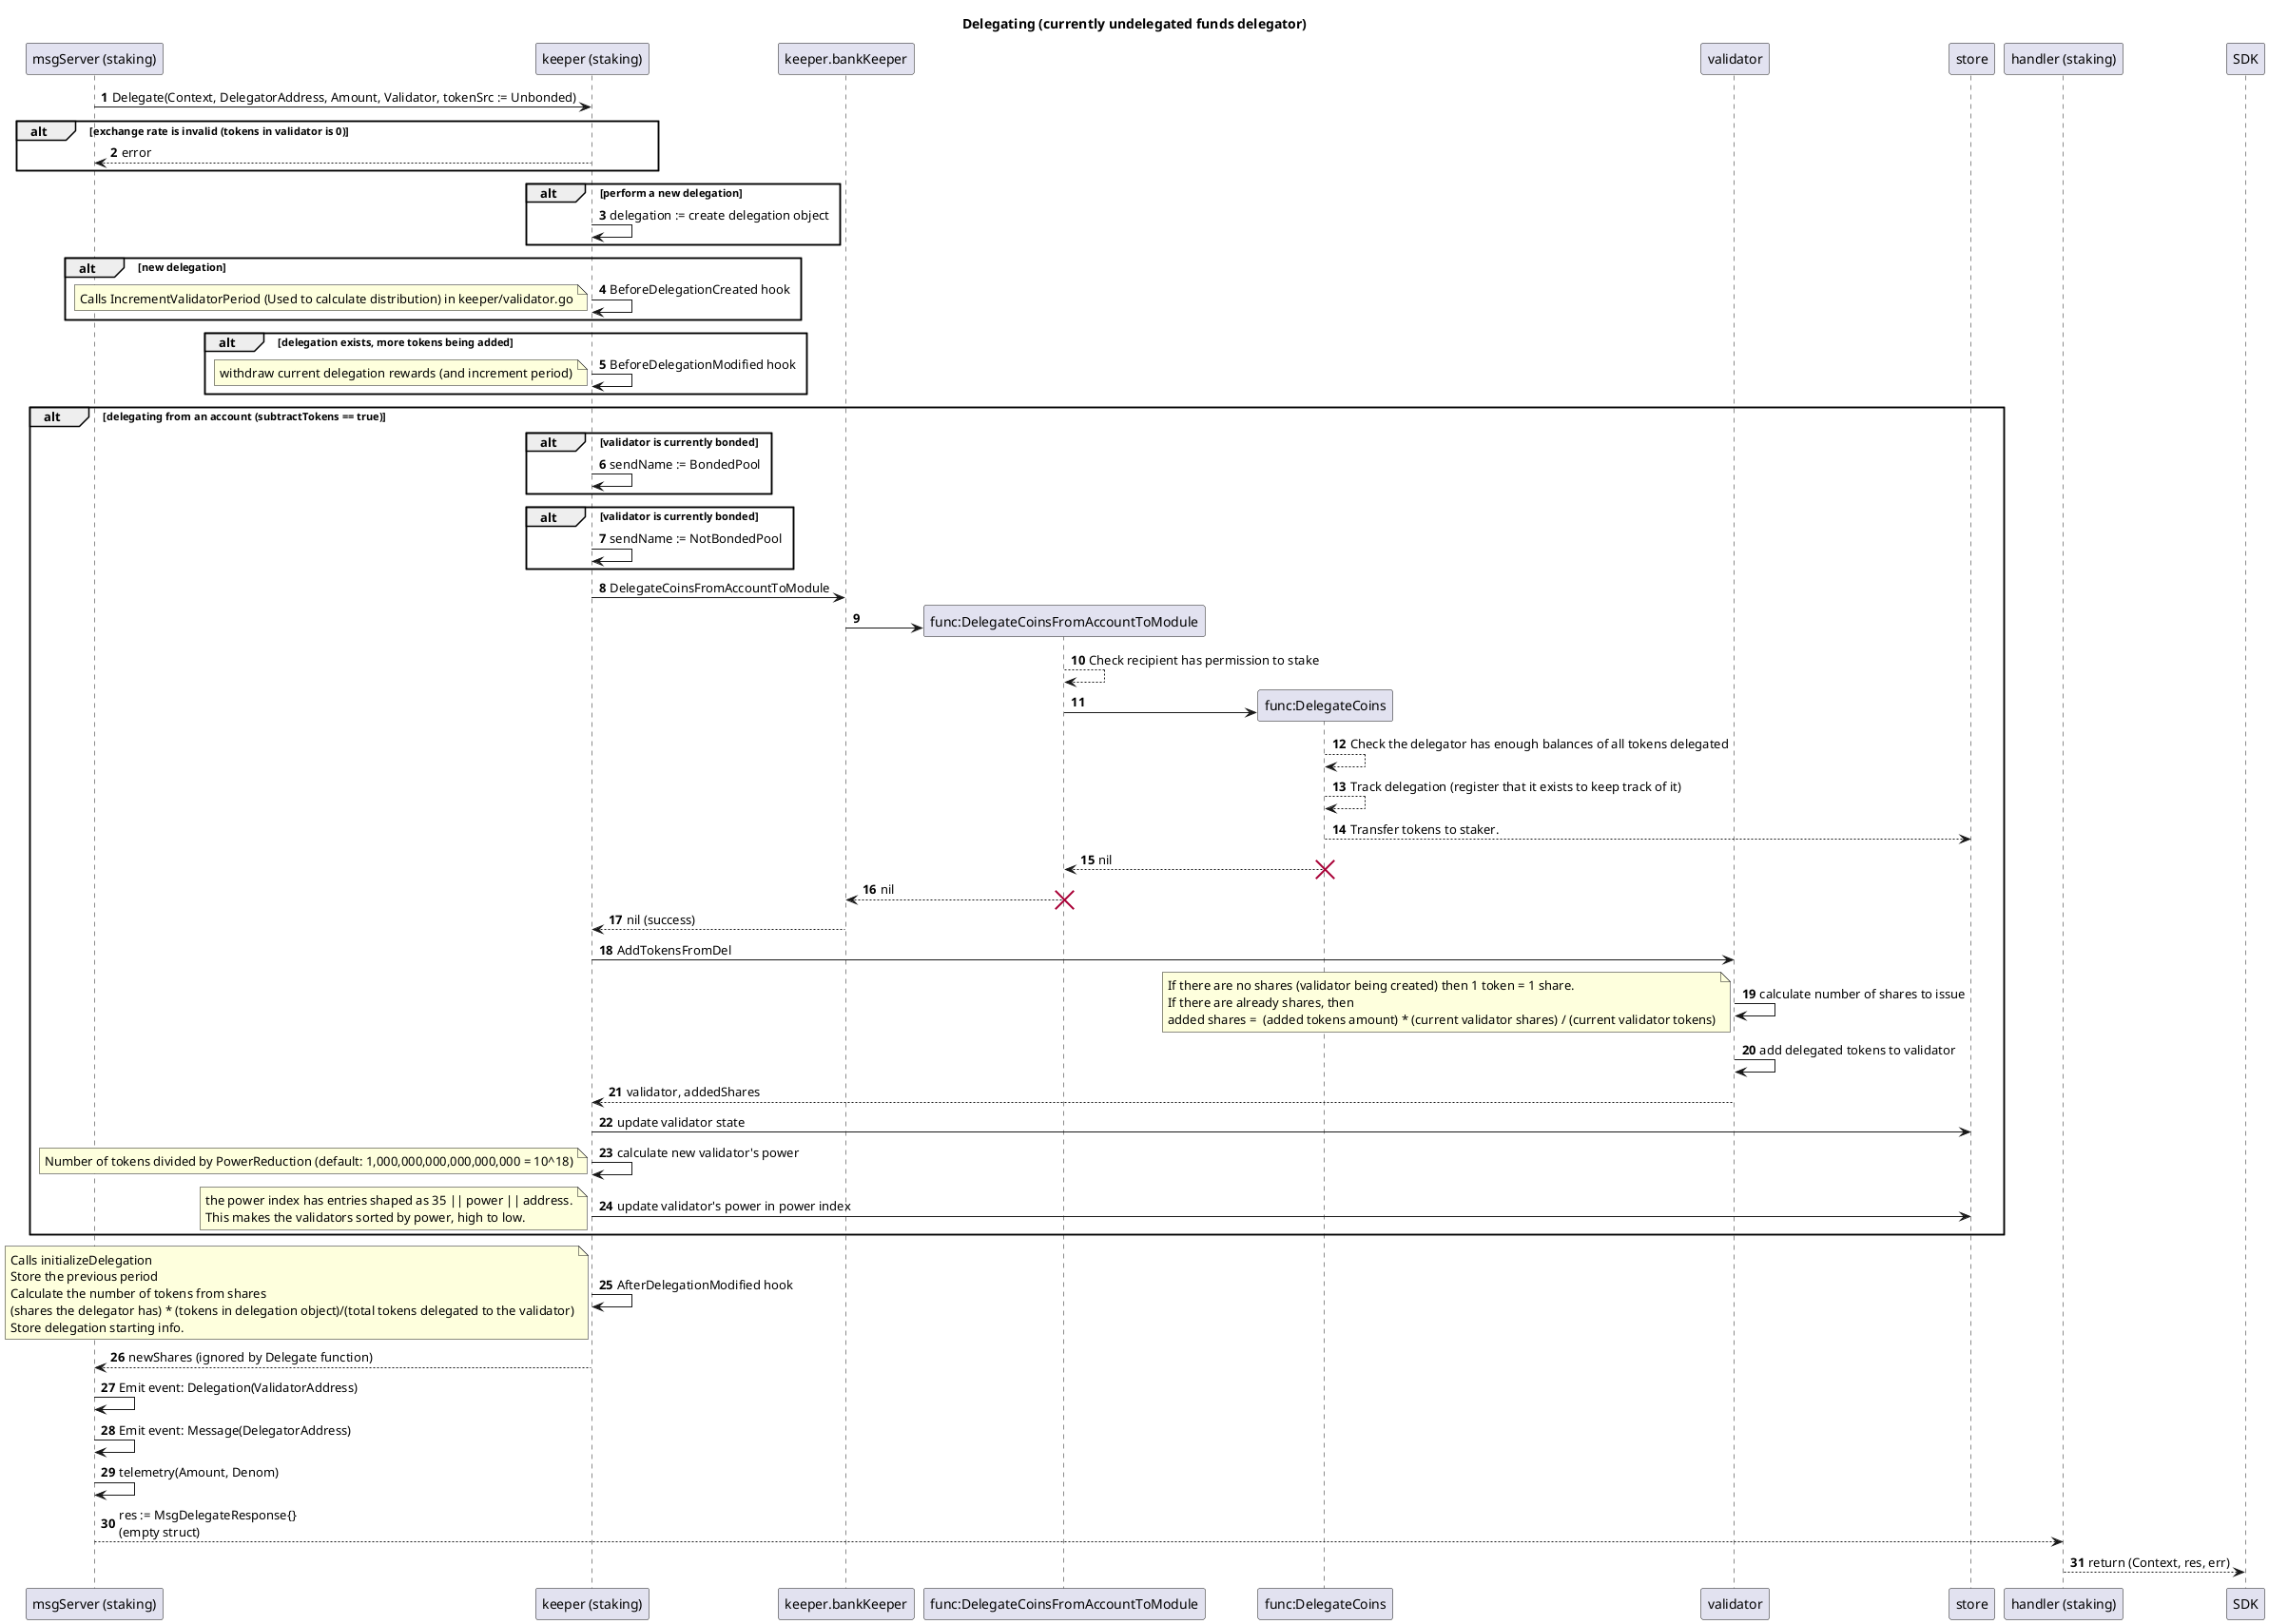 @startuml
'https://plantuml.com/sequence-diagram

title: Delegating (currently undelegated funds delegator)
autonumber

participant "msgServer (staking)"
participant  "keeper (staking)" as keeper
"msgServer (staking)" -> keeper : Delegate(Context, DelegatorAddress, Amount, Validator, tokenSrc := Unbonded)

alt exchange rate is invalid (tokens in validator is 0)
    keeper -->  "msgServer (staking)" : error
end

alt perform a new delegation
    keeper -> keeper : delegation := create delegation object
end

alt new delegation
    keeper -> keeper : BeforeDelegationCreated hook
    note left: Calls IncrementValidatorPeriod (Used to calculate distribution) in keeper/validator.go
end
alt delegation exists, more tokens being added
    keeper -> keeper : BeforeDelegationModified hook
    note left: withdraw current delegation rewards (and increment period)
end

alt delegating from an account (subtractTokens == true)
    alt validator is currently bonded
        keeper -> keeper : sendName := BondedPool
    end
    alt validator is currently bonded
        keeper -> keeper : sendName := NotBondedPool
    end

keeper -> keeper.bankKeeper : DelegateCoinsFromAccountToModule
keeper.bankKeeper -> "func:DelegateCoinsFromAccountToModule" as DelegateCoinsFromAccountToModule **
DelegateCoinsFromAccountToModule -->  DelegateCoinsFromAccountToModule  : Check recipient has permission to stake
DelegateCoinsFromAccountToModule ->  "func:DelegateCoins" as DelegateCoins **
DelegateCoins --> DelegateCoins : Check the delegator has enough balances of all tokens delegated
DelegateCoins --> DelegateCoins : Track delegation (register that it exists to keep track of it)
DelegateCoins --> store : Transfer tokens to staker.
DelegateCoins --> DelegateCoinsFromAccountToModule : nil
destroy DelegateCoins
keeper.bankKeeper <-- DelegateCoinsFromAccountToModule: nil
destroy DelegateCoinsFromAccountToModule
keeper <-- keeper.bankKeeper : nil (success)
keeper -> validator : AddTokensFromDel
validator -> validator : calculate number of shares to issue
note left: If there are no shares (validator being created) then 1 token = 1 share.\nIf there are already shares, then\nadded shares =  (added tokens amount) * (current validator shares) / (current validator tokens)

'TODO: Find right keyword.
database store

validator -> validator : add delegated tokens to validator
keeper <-- validator : validator, addedShares
keeper -> store : update validator state
keeper -> keeper: calculate new validator's power
note left : Number of tokens divided by PowerReduction (default: 1,000,000,000,000,000,000 = 10^18)
keeper -> store : update validator's power in power index
note left : the power index has entries shaped as 35 || power || address.\nThis makes the validators sorted by power, high to low.
end

keeper -> keeper : AfterDelegationModified hook
note left: Calls initializeDelegation\nStore the previous period\nCalculate the number of tokens from shares\n(shares the delegator has) * (tokens in delegation object)/(total tokens delegated to the validator)\nStore delegation starting info.
"msgServer (staking)" <-- keeper : newShares (ignored by Delegate function)


"msgServer (staking)" -> "msgServer (staking)" : Emit event: Delegation(ValidatorAddress)
"msgServer (staking)" -> "msgServer (staking)" : Emit event: Message(DelegatorAddress)
"msgServer (staking)" -> "msgServer (staking)" : telemetry(Amount, Denom)
"handler (staking)" <-- "msgServer (staking)" : res := MsgDelegateResponse{}\n(empty struct)
SDK <-- "handler (staking)": return (Context, res, err)

@enduml

